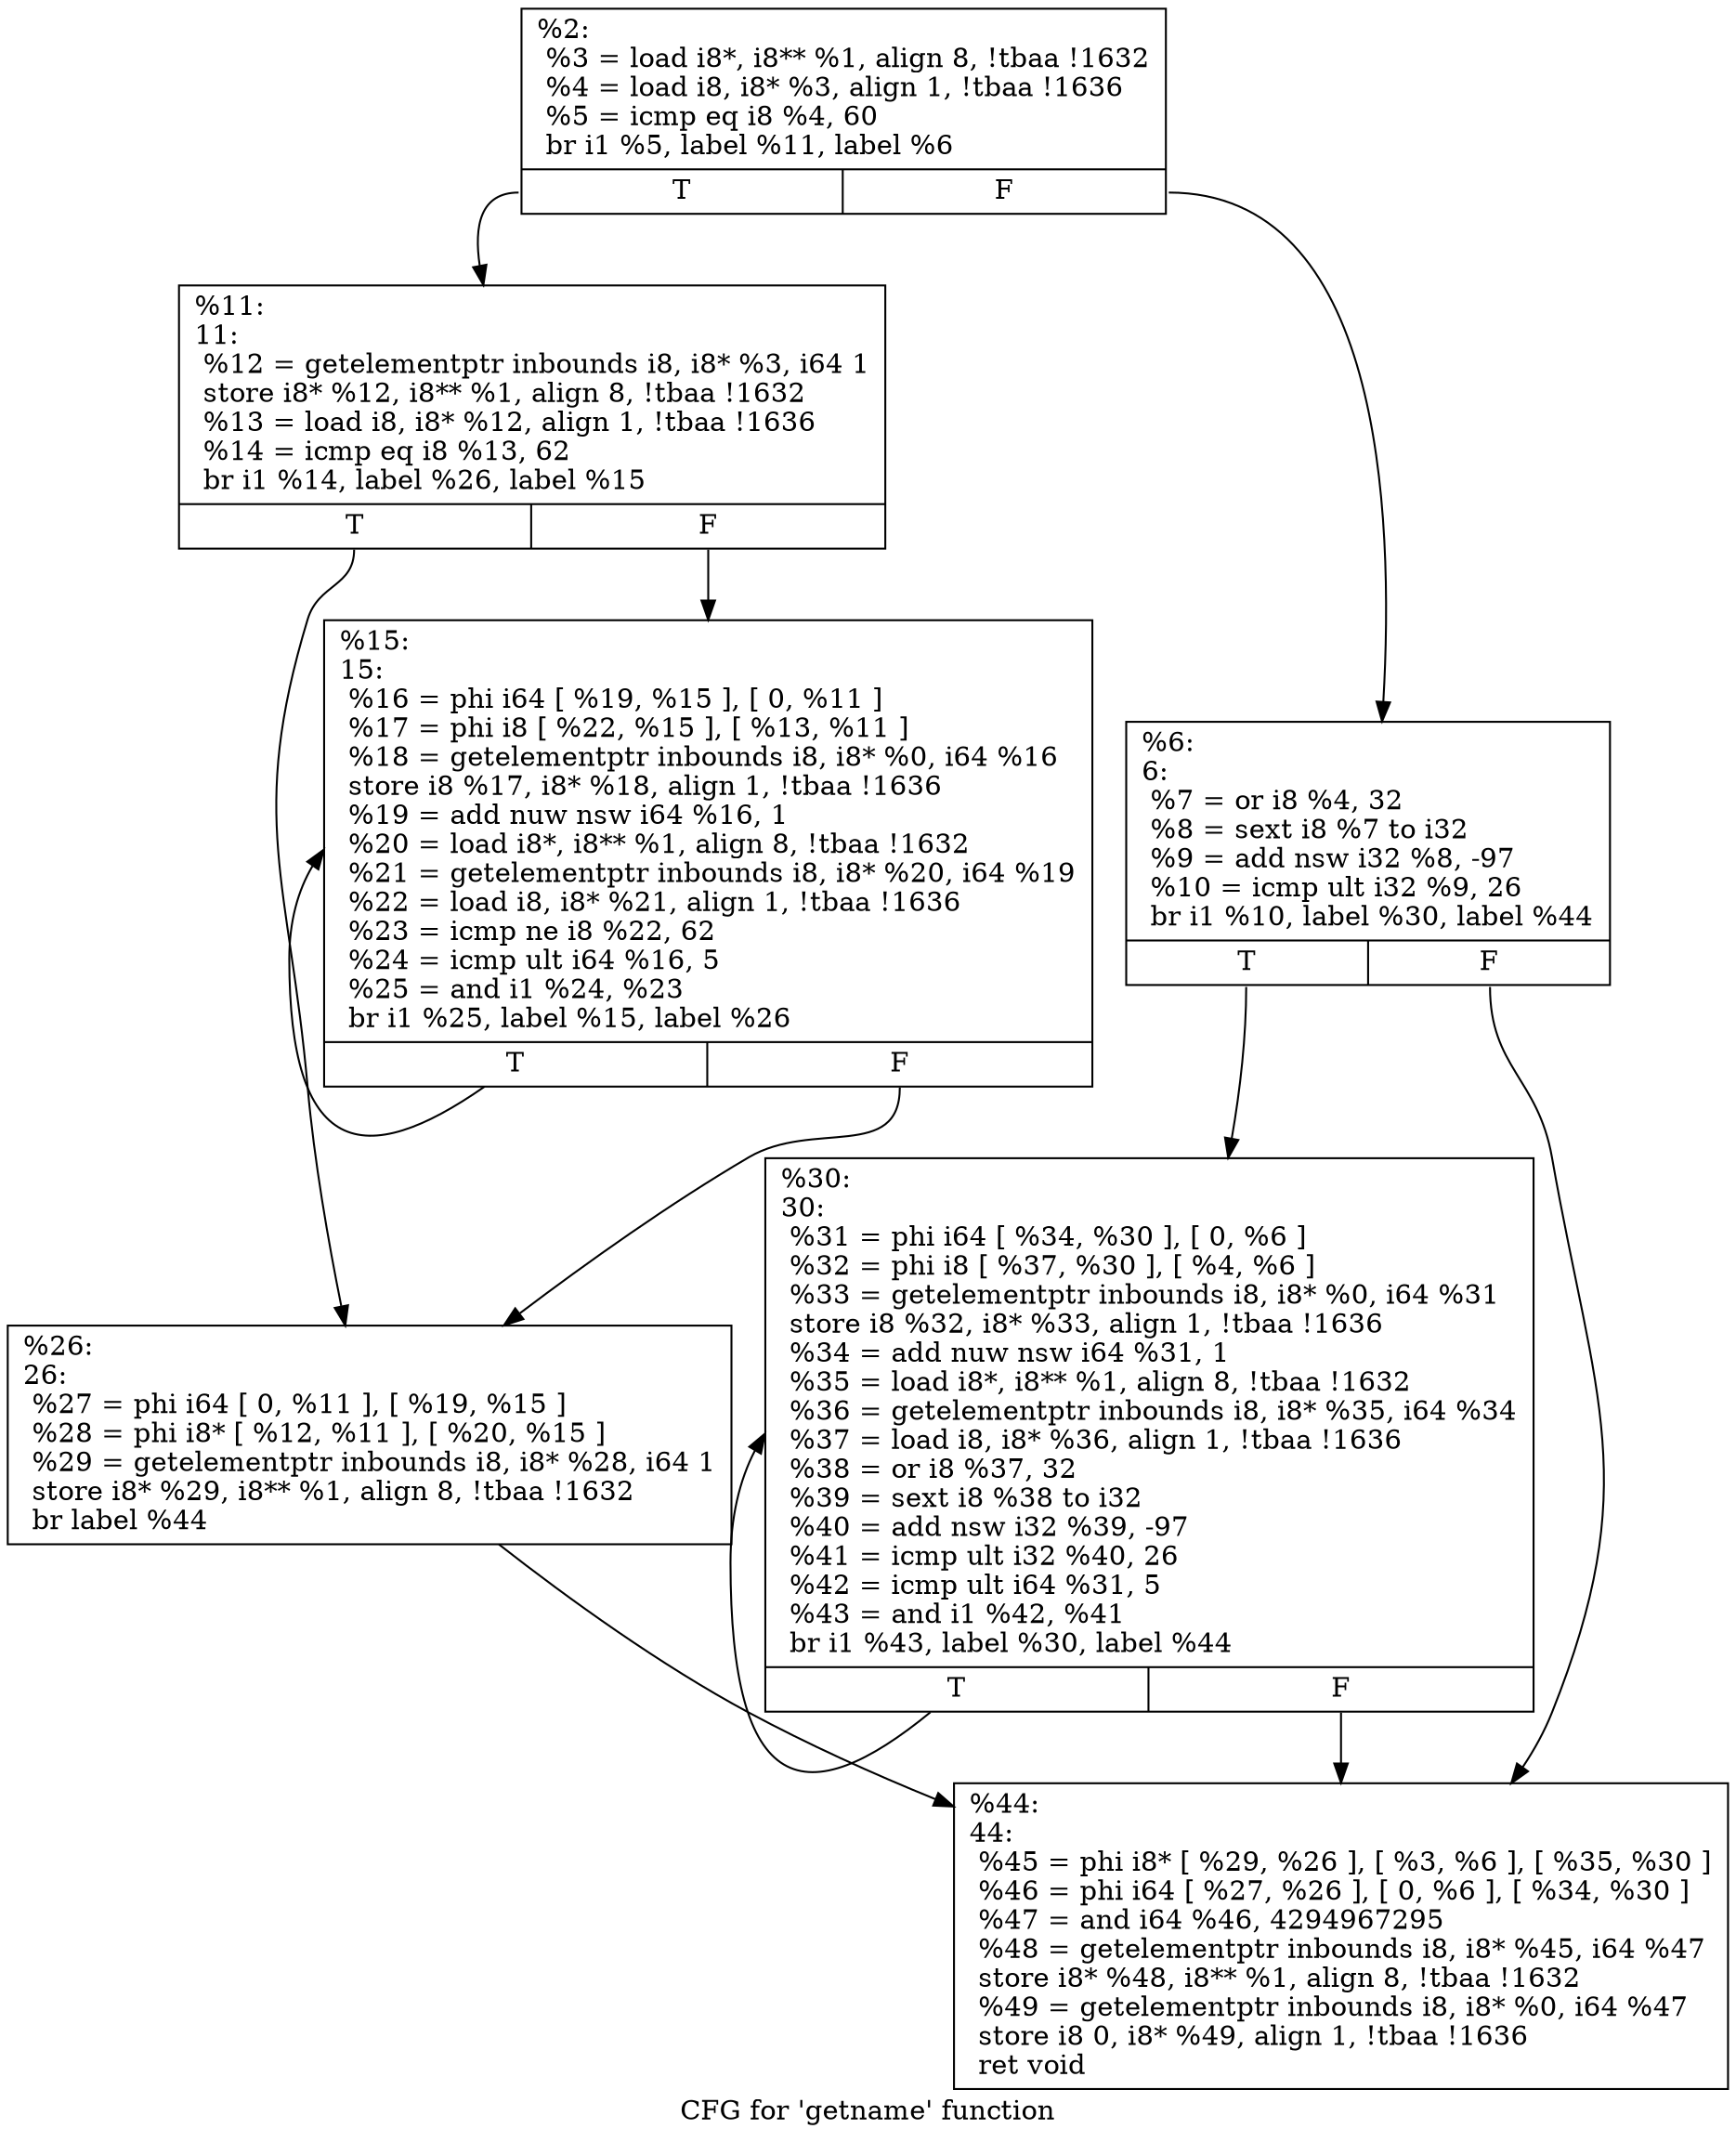digraph "CFG for 'getname' function" {
	label="CFG for 'getname' function";

	Node0x16b0f90 [shape=record,label="{%2:\l  %3 = load i8*, i8** %1, align 8, !tbaa !1632\l  %4 = load i8, i8* %3, align 1, !tbaa !1636\l  %5 = icmp eq i8 %4, 60\l  br i1 %5, label %11, label %6\l|{<s0>T|<s1>F}}"];
	Node0x16b0f90:s0 -> Node0x16b10d0;
	Node0x16b0f90:s1 -> Node0x16b1080;
	Node0x16b1080 [shape=record,label="{%6:\l6:                                                \l  %7 = or i8 %4, 32\l  %8 = sext i8 %7 to i32\l  %9 = add nsw i32 %8, -97\l  %10 = icmp ult i32 %9, 26\l  br i1 %10, label %30, label %44\l|{<s0>T|<s1>F}}"];
	Node0x16b1080:s0 -> Node0x16b11c0;
	Node0x16b1080:s1 -> Node0x16b1210;
	Node0x16b10d0 [shape=record,label="{%11:\l11:                                               \l  %12 = getelementptr inbounds i8, i8* %3, i64 1\l  store i8* %12, i8** %1, align 8, !tbaa !1632\l  %13 = load i8, i8* %12, align 1, !tbaa !1636\l  %14 = icmp eq i8 %13, 62\l  br i1 %14, label %26, label %15\l|{<s0>T|<s1>F}}"];
	Node0x16b10d0:s0 -> Node0x16b1170;
	Node0x16b10d0:s1 -> Node0x16b1120;
	Node0x16b1120 [shape=record,label="{%15:\l15:                                               \l  %16 = phi i64 [ %19, %15 ], [ 0, %11 ]\l  %17 = phi i8 [ %22, %15 ], [ %13, %11 ]\l  %18 = getelementptr inbounds i8, i8* %0, i64 %16\l  store i8 %17, i8* %18, align 1, !tbaa !1636\l  %19 = add nuw nsw i64 %16, 1\l  %20 = load i8*, i8** %1, align 8, !tbaa !1632\l  %21 = getelementptr inbounds i8, i8* %20, i64 %19\l  %22 = load i8, i8* %21, align 1, !tbaa !1636\l  %23 = icmp ne i8 %22, 62\l  %24 = icmp ult i64 %16, 5\l  %25 = and i1 %24, %23\l  br i1 %25, label %15, label %26\l|{<s0>T|<s1>F}}"];
	Node0x16b1120:s0 -> Node0x16b1120;
	Node0x16b1120:s1 -> Node0x16b1170;
	Node0x16b1170 [shape=record,label="{%26:\l26:                                               \l  %27 = phi i64 [ 0, %11 ], [ %19, %15 ]\l  %28 = phi i8* [ %12, %11 ], [ %20, %15 ]\l  %29 = getelementptr inbounds i8, i8* %28, i64 1\l  store i8* %29, i8** %1, align 8, !tbaa !1632\l  br label %44\l}"];
	Node0x16b1170 -> Node0x16b1210;
	Node0x16b11c0 [shape=record,label="{%30:\l30:                                               \l  %31 = phi i64 [ %34, %30 ], [ 0, %6 ]\l  %32 = phi i8 [ %37, %30 ], [ %4, %6 ]\l  %33 = getelementptr inbounds i8, i8* %0, i64 %31\l  store i8 %32, i8* %33, align 1, !tbaa !1636\l  %34 = add nuw nsw i64 %31, 1\l  %35 = load i8*, i8** %1, align 8, !tbaa !1632\l  %36 = getelementptr inbounds i8, i8* %35, i64 %34\l  %37 = load i8, i8* %36, align 1, !tbaa !1636\l  %38 = or i8 %37, 32\l  %39 = sext i8 %38 to i32\l  %40 = add nsw i32 %39, -97\l  %41 = icmp ult i32 %40, 26\l  %42 = icmp ult i64 %31, 5\l  %43 = and i1 %42, %41\l  br i1 %43, label %30, label %44\l|{<s0>T|<s1>F}}"];
	Node0x16b11c0:s0 -> Node0x16b11c0;
	Node0x16b11c0:s1 -> Node0x16b1210;
	Node0x16b1210 [shape=record,label="{%44:\l44:                                               \l  %45 = phi i8* [ %29, %26 ], [ %3, %6 ], [ %35, %30 ]\l  %46 = phi i64 [ %27, %26 ], [ 0, %6 ], [ %34, %30 ]\l  %47 = and i64 %46, 4294967295\l  %48 = getelementptr inbounds i8, i8* %45, i64 %47\l  store i8* %48, i8** %1, align 8, !tbaa !1632\l  %49 = getelementptr inbounds i8, i8* %0, i64 %47\l  store i8 0, i8* %49, align 1, !tbaa !1636\l  ret void\l}"];
}
